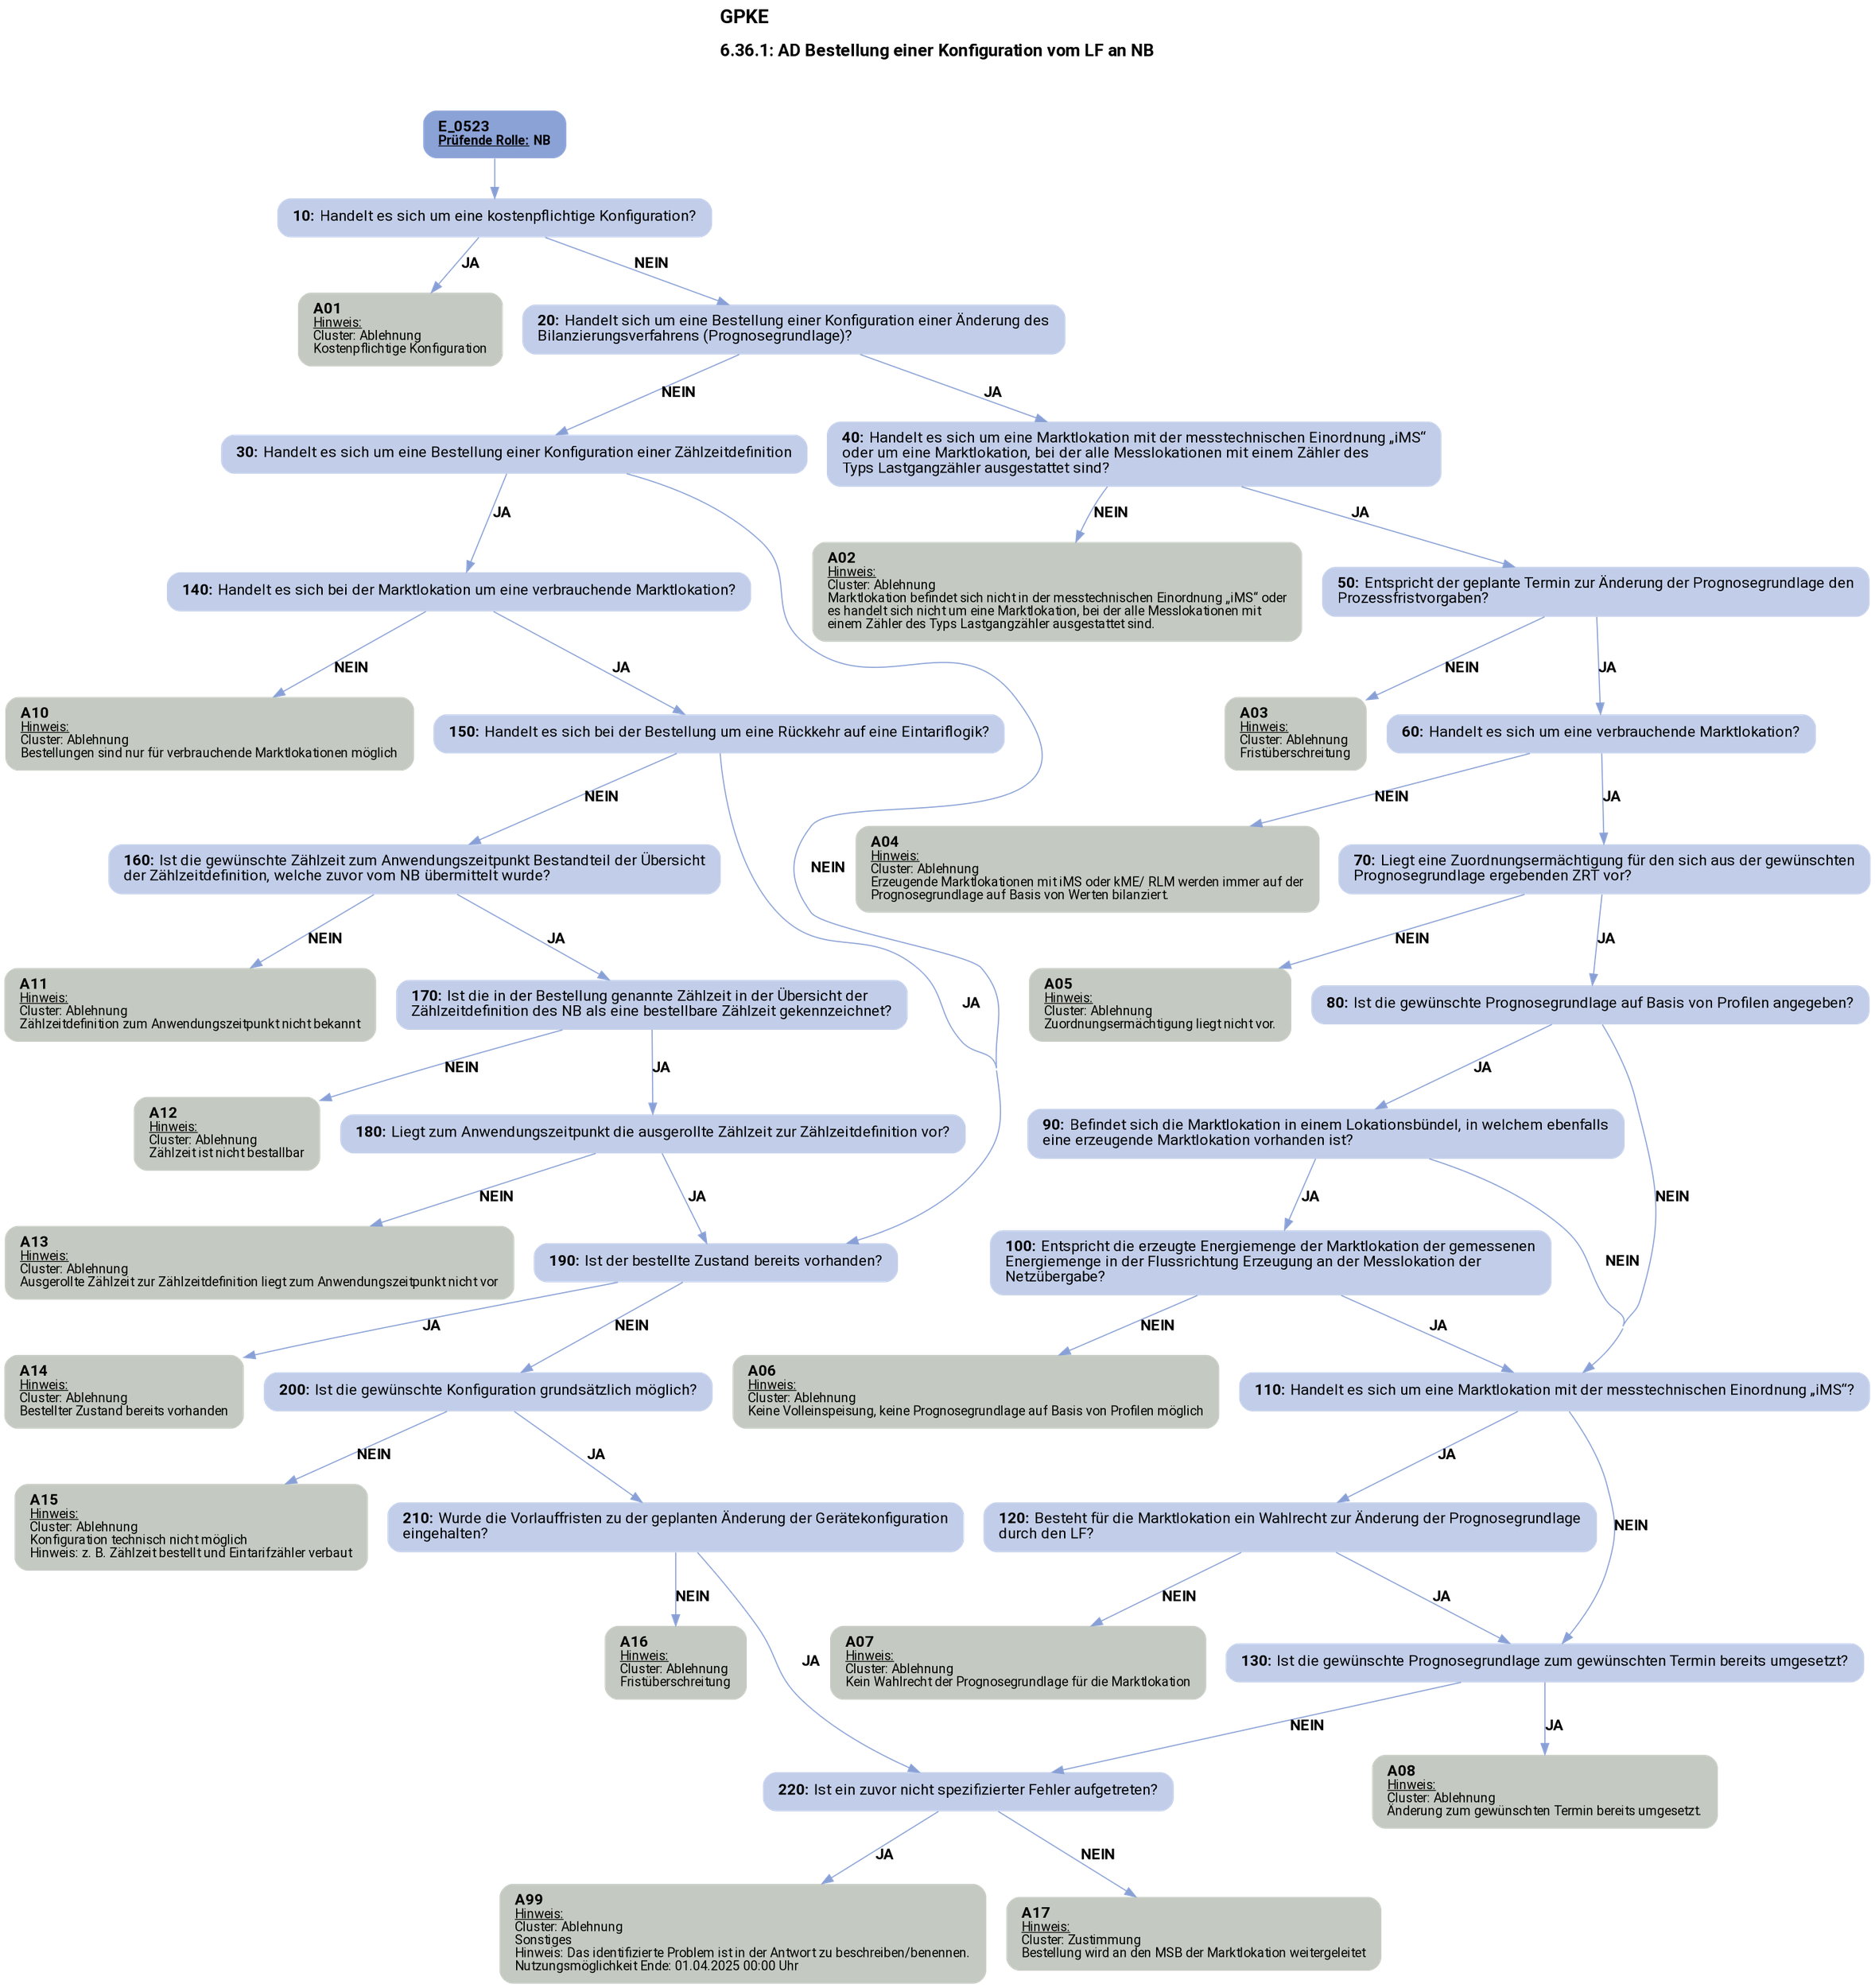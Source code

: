 digraph D {
    labelloc="t";
    label=<<B><FONT POINT-SIZE="18">GPKE</FONT></B><BR align="left"/><BR/><B><FONT POINT-SIZE="16">6.36.1: AD Bestellung einer Konfiguration vom LF an NB</FONT></B><BR align="left"/><BR/><BR/><BR/>>;
    ratio="compress";
    concentrate=true;
    pack=true;
    rankdir=TB;
    packmode="array";
    size="20,20";
    "Start" [margin="0.2,0.12", shape=box, style="filled,rounded", penwidth=0.0, fillcolor="#8ba2d7", label=<<B>E_0523</B><BR align="left"/><FONT point-size="12"><B><U>Prüfende Rolle:</U> NB</B></FONT><BR align="center"/>>, fontname="Roboto, sans-serif"];
    "10" [margin="0.2,0.12", shape=box, style="filled,rounded", penwidth=0.0, fillcolor="#c2cee9", label=<<B>10: </B>Handelt es sich um eine kostenpflichtige Konfiguration?<BR align="left"/>>, fontname="Roboto, sans-serif"];
    "A01" [margin="0.2,0.12", shape=box, style="filled,rounded", penwidth=0.0, fillcolor="#c4cac1", label=<<B>A01</B><BR align="left"/><FONT point-size="12"><U>Hinweis:</U><BR align="left"/>Cluster: Ablehnung<BR align="left"/>Kostenpflichtige Konfiguration<BR align="left"/></FONT>>, fontname="Roboto, sans-serif"];
    "20" [margin="0.2,0.12", shape=box, style="filled,rounded", penwidth=0.0, fillcolor="#c2cee9", label=<<B>20: </B>Handelt sich um eine Bestellung einer Konfiguration einer Änderung des<BR align="left"/>Bilanzierungsverfahrens (Prognosegrundlage)?<BR align="left"/>>, fontname="Roboto, sans-serif"];
    "30" [margin="0.2,0.12", shape=box, style="filled,rounded", penwidth=0.0, fillcolor="#c2cee9", label=<<B>30: </B>Handelt es sich um eine Bestellung einer Konfiguration einer Zählzeitdefinition<BR align="left"/>>, fontname="Roboto, sans-serif"];
    "40" [margin="0.2,0.12", shape=box, style="filled,rounded", penwidth=0.0, fillcolor="#c2cee9", label=<<B>40: </B>Handelt es sich um eine Marktlokation mit der messtechnischen Einordnung „iMS“<BR align="left"/>oder um eine Marktlokation, bei der alle Messlokationen mit einem Zähler des<BR align="left"/>Typs Lastgangzähler ausgestattet sind?<BR align="left"/>>, fontname="Roboto, sans-serif"];
    "A02" [margin="0.2,0.12", shape=box, style="filled,rounded", penwidth=0.0, fillcolor="#c4cac1", label=<<B>A02</B><BR align="left"/><FONT point-size="12"><U>Hinweis:</U><BR align="left"/>Cluster: Ablehnung<BR align="left"/>Marktlokation befindet sich nicht in der messtechnischen Einordnung „iMS“ oder<BR align="left"/>es handelt sich nicht um eine Marktlokation, bei der alle Messlokationen mit<BR align="left"/>einem Zähler des Typs Lastgangzähler ausgestattet sind.<BR align="left"/></FONT>>, fontname="Roboto, sans-serif"];
    "50" [margin="0.2,0.12", shape=box, style="filled,rounded", penwidth=0.0, fillcolor="#c2cee9", label=<<B>50: </B>Entspricht der geplante Termin zur Änderung der Prognosegrundlage den<BR align="left"/>Prozessfristvorgaben?<BR align="left"/>>, fontname="Roboto, sans-serif"];
    "A03" [margin="0.2,0.12", shape=box, style="filled,rounded", penwidth=0.0, fillcolor="#c4cac1", label=<<B>A03</B><BR align="left"/><FONT point-size="12"><U>Hinweis:</U><BR align="left"/>Cluster: Ablehnung<BR align="left"/>Fristüberschreitung<BR align="left"/></FONT>>, fontname="Roboto, sans-serif"];
    "60" [margin="0.2,0.12", shape=box, style="filled,rounded", penwidth=0.0, fillcolor="#c2cee9", label=<<B>60: </B>Handelt es sich um eine verbrauchende Marktlokation?<BR align="left"/>>, fontname="Roboto, sans-serif"];
    "A04" [margin="0.2,0.12", shape=box, style="filled,rounded", penwidth=0.0, fillcolor="#c4cac1", label=<<B>A04</B><BR align="left"/><FONT point-size="12"><U>Hinweis:</U><BR align="left"/>Cluster: Ablehnung<BR align="left"/>Erzeugende Marktlokationen mit iMS oder kME/ RLM werden immer auf der<BR align="left"/>Prognosegrundlage auf Basis von Werten bilanziert.<BR align="left"/></FONT>>, fontname="Roboto, sans-serif"];
    "70" [margin="0.2,0.12", shape=box, style="filled,rounded", penwidth=0.0, fillcolor="#c2cee9", label=<<B>70: </B>Liegt eine Zuordnungsermächtigung für den sich aus der gewünschten<BR align="left"/>Prognosegrundlage ergebenden ZRT vor?<BR align="left"/>>, fontname="Roboto, sans-serif"];
    "A05" [margin="0.2,0.12", shape=box, style="filled,rounded", penwidth=0.0, fillcolor="#c4cac1", label=<<B>A05</B><BR align="left"/><FONT point-size="12"><U>Hinweis:</U><BR align="left"/>Cluster: Ablehnung<BR align="left"/>Zuordnungsermächtigung liegt nicht vor.<BR align="left"/></FONT>>, fontname="Roboto, sans-serif"];
    "80" [margin="0.2,0.12", shape=box, style="filled,rounded", penwidth=0.0, fillcolor="#c2cee9", label=<<B>80: </B>Ist die gewünschte Prognosegrundlage auf Basis von Profilen angegeben?<BR align="left"/>>, fontname="Roboto, sans-serif"];
    "90" [margin="0.2,0.12", shape=box, style="filled,rounded", penwidth=0.0, fillcolor="#c2cee9", label=<<B>90: </B>Befindet sich die Marktlokation in einem Lokationsbündel, in welchem ebenfalls<BR align="left"/>eine erzeugende Marktlokation vorhanden ist?<BR align="left"/>>, fontname="Roboto, sans-serif"];
    "100" [margin="0.2,0.12", shape=box, style="filled,rounded", penwidth=0.0, fillcolor="#c2cee9", label=<<B>100: </B>Entspricht die erzeugte Energiemenge der Marktlokation der gemessenen<BR align="left"/>Energiemenge in der Flussrichtung Erzeugung an der Messlokation der<BR align="left"/>Netzübergabe?<BR align="left"/>>, fontname="Roboto, sans-serif"];
    "A06" [margin="0.2,0.12", shape=box, style="filled,rounded", penwidth=0.0, fillcolor="#c4cac1", label=<<B>A06</B><BR align="left"/><FONT point-size="12"><U>Hinweis:</U><BR align="left"/>Cluster: Ablehnung<BR align="left"/>Keine Volleinspeisung, keine Prognosegrundlage auf Basis von Profilen möglich<BR align="left"/></FONT>>, fontname="Roboto, sans-serif"];
    "110" [margin="0.2,0.12", shape=box, style="filled,rounded", penwidth=0.0, fillcolor="#c2cee9", label=<<B>110: </B>Handelt es sich um eine Marktlokation mit der messtechnischen Einordnung „iMS“?<BR align="left"/>>, fontname="Roboto, sans-serif"];
    "120" [margin="0.2,0.12", shape=box, style="filled,rounded", penwidth=0.0, fillcolor="#c2cee9", label=<<B>120: </B>Besteht für die Marktlokation ein Wahlrecht zur Änderung der Prognosegrundlage<BR align="left"/>durch den LF?<BR align="left"/>>, fontname="Roboto, sans-serif"];
    "A07" [margin="0.2,0.12", shape=box, style="filled,rounded", penwidth=0.0, fillcolor="#c4cac1", label=<<B>A07</B><BR align="left"/><FONT point-size="12"><U>Hinweis:</U><BR align="left"/>Cluster: Ablehnung<BR align="left"/>Kein Wahlrecht der Prognosegrundlage für die Marktlokation<BR align="left"/></FONT>>, fontname="Roboto, sans-serif"];
    "130" [margin="0.2,0.12", shape=box, style="filled,rounded", penwidth=0.0, fillcolor="#c2cee9", label=<<B>130: </B>Ist die gewünschte Prognosegrundlage zum gewünschten Termin bereits umgesetzt?<BR align="left"/>>, fontname="Roboto, sans-serif"];
    "A08" [margin="0.2,0.12", shape=box, style="filled,rounded", penwidth=0.0, fillcolor="#c4cac1", label=<<B>A08</B><BR align="left"/><FONT point-size="12"><U>Hinweis:</U><BR align="left"/>Cluster: Ablehnung<BR align="left"/>Änderung zum gewünschten Termin bereits umgesetzt.<BR align="left"/></FONT>>, fontname="Roboto, sans-serif"];
    "140" [margin="0.2,0.12", shape=box, style="filled,rounded", penwidth=0.0, fillcolor="#c2cee9", label=<<B>140: </B>Handelt es sich bei der Marktlokation um eine verbrauchende Marktlokation?<BR align="left"/>>, fontname="Roboto, sans-serif"];
    "A10" [margin="0.2,0.12", shape=box, style="filled,rounded", penwidth=0.0, fillcolor="#c4cac1", label=<<B>A10</B><BR align="left"/><FONT point-size="12"><U>Hinweis:</U><BR align="left"/>Cluster: Ablehnung<BR align="left"/>Bestellungen sind nur für verbrauchende Marktlokationen möglich<BR align="left"/></FONT>>, fontname="Roboto, sans-serif"];
    "150" [margin="0.2,0.12", shape=box, style="filled,rounded", penwidth=0.0, fillcolor="#c2cee9", label=<<B>150: </B>Handelt es sich bei der Bestellung um eine Rückkehr auf eine Eintariflogik?<BR align="left"/>>, fontname="Roboto, sans-serif"];
    "160" [margin="0.2,0.12", shape=box, style="filled,rounded", penwidth=0.0, fillcolor="#c2cee9", label=<<B>160: </B>Ist die gewünschte Zählzeit zum Anwendungszeitpunkt Bestandteil der Übersicht<BR align="left"/>der Zählzeitdefinition, welche zuvor vom NB übermittelt wurde?<BR align="left"/>>, fontname="Roboto, sans-serif"];
    "A11" [margin="0.2,0.12", shape=box, style="filled,rounded", penwidth=0.0, fillcolor="#c4cac1", label=<<B>A11</B><BR align="left"/><FONT point-size="12"><U>Hinweis:</U><BR align="left"/>Cluster: Ablehnung <BR align="left"/>Zählzeitdefinition zum Anwendungszeitpunkt nicht bekannt<BR align="left"/></FONT>>, fontname="Roboto, sans-serif"];
    "170" [margin="0.2,0.12", shape=box, style="filled,rounded", penwidth=0.0, fillcolor="#c2cee9", label=<<B>170: </B>Ist die in der Bestellung genannte Zählzeit in der Übersicht der<BR align="left"/>Zählzeitdefinition des NB als eine bestellbare Zählzeit gekennzeichnet?<BR align="left"/>>, fontname="Roboto, sans-serif"];
    "A12" [margin="0.2,0.12", shape=box, style="filled,rounded", penwidth=0.0, fillcolor="#c4cac1", label=<<B>A12</B><BR align="left"/><FONT point-size="12"><U>Hinweis:</U><BR align="left"/>Cluster: Ablehnung <BR align="left"/>Zählzeit ist nicht bestallbar<BR align="left"/></FONT>>, fontname="Roboto, sans-serif"];
    "180" [margin="0.2,0.12", shape=box, style="filled,rounded", penwidth=0.0, fillcolor="#c2cee9", label=<<B>180: </B>Liegt zum Anwendungszeitpunkt die ausgerollte Zählzeit zur Zählzeitdefinition vor?<BR align="left"/>>, fontname="Roboto, sans-serif"];
    "A13" [margin="0.2,0.12", shape=box, style="filled,rounded", penwidth=0.0, fillcolor="#c4cac1", label=<<B>A13</B><BR align="left"/><FONT point-size="12"><U>Hinweis:</U><BR align="left"/>Cluster: Ablehnung<BR align="left"/>Ausgerollte Zählzeit zur Zählzeitdefinition liegt zum Anwendungszeitpunkt nicht vor<BR align="left"/></FONT>>, fontname="Roboto, sans-serif"];
    "190" [margin="0.2,0.12", shape=box, style="filled,rounded", penwidth=0.0, fillcolor="#c2cee9", label=<<B>190: </B>Ist der bestellte Zustand bereits vorhanden?<BR align="left"/>>, fontname="Roboto, sans-serif"];
    "A14" [margin="0.2,0.12", shape=box, style="filled,rounded", penwidth=0.0, fillcolor="#c4cac1", label=<<B>A14</B><BR align="left"/><FONT point-size="12"><U>Hinweis:</U><BR align="left"/>Cluster: Ablehnung<BR align="left"/>Bestellter Zustand bereits vorhanden<BR align="left"/></FONT>>, fontname="Roboto, sans-serif"];
    "200" [margin="0.2,0.12", shape=box, style="filled,rounded", penwidth=0.0, fillcolor="#c2cee9", label=<<B>200: </B>Ist die gewünschte Konfiguration grundsätzlich möglich?<BR align="left"/>>, fontname="Roboto, sans-serif"];
    "A15" [margin="0.2,0.12", shape=box, style="filled,rounded", penwidth=0.0, fillcolor="#c4cac1", label=<<B>A15</B><BR align="left"/><FONT point-size="12"><U>Hinweis:</U><BR align="left"/>Cluster: Ablehnung<BR align="left"/>Konfiguration technisch nicht möglich<BR align="left"/>Hinweis: z. B. Zählzeit bestellt und Eintarifzähler verbaut<BR align="left"/></FONT>>, fontname="Roboto, sans-serif"];
    "210" [margin="0.2,0.12", shape=box, style="filled,rounded", penwidth=0.0, fillcolor="#c2cee9", label=<<B>210: </B>Wurde die Vorlauffristen zu der geplanten Änderung der Gerätekonfiguration<BR align="left"/>eingehalten?<BR align="left"/>>, fontname="Roboto, sans-serif"];
    "A16" [margin="0.2,0.12", shape=box, style="filled,rounded", penwidth=0.0, fillcolor="#c4cac1", label=<<B>A16</B><BR align="left"/><FONT point-size="12"><U>Hinweis:</U><BR align="left"/>Cluster: Ablehnung <BR align="left"/>Fristüberschreitung<BR align="left"/></FONT>>, fontname="Roboto, sans-serif"];
    "220" [margin="0.2,0.12", shape=box, style="filled,rounded", penwidth=0.0, fillcolor="#c2cee9", label=<<B>220: </B>Ist ein zuvor nicht spezifizierter Fehler aufgetreten?<BR align="left"/>>, fontname="Roboto, sans-serif"];
    "A99" [margin="0.2,0.12", shape=box, style="filled,rounded", penwidth=0.0, fillcolor="#c4cac1", label=<<B>A99</B><BR align="left"/><FONT point-size="12"><U>Hinweis:</U><BR align="left"/>Cluster: Ablehnung<BR align="left"/>Sonstiges<BR align="left"/>Hinweis: Das identifizierte Problem ist in der Antwort zu beschreiben/benennen.<BR align="left"/>Nutzungsmöglichkeit Ende: 01.04.2025 00:00 Uhr<BR align="left"/></FONT>>, fontname="Roboto, sans-serif"];
    "A17" [margin="0.2,0.12", shape=box, style="filled,rounded", penwidth=0.0, fillcolor="#c4cac1", label=<<B>A17</B><BR align="left"/><FONT point-size="12"><U>Hinweis:</U><BR align="left"/>Cluster: Zustimmung<BR align="left"/>Bestellung wird an den MSB der Marktlokation weitergeleitet<BR align="left"/></FONT>>, fontname="Roboto, sans-serif"];

    "Start" -> "10" [color="#88a0d6"];
    "10" -> "A01" [label=<<B>JA</B>>, color="#88a0d6", fontname="Roboto, sans-serif"];
    "10" -> "20" [label=<<B>NEIN</B>>, color="#88a0d6", fontname="Roboto, sans-serif"];
    "20" -> "40" [label=<<B>JA</B>>, color="#88a0d6", fontname="Roboto, sans-serif"];
    "20" -> "30" [label=<<B>NEIN</B>>, color="#88a0d6", fontname="Roboto, sans-serif"];
    "30" -> "140" [label=<<B>JA</B>>, color="#88a0d6", fontname="Roboto, sans-serif"];
    "30" -> "190" [label=<<B>NEIN</B>>, color="#88a0d6", fontname="Roboto, sans-serif"];
    "40" -> "A02" [label=<<B>NEIN</B>>, color="#88a0d6", fontname="Roboto, sans-serif"];
    "40" -> "50" [label=<<B>JA</B>>, color="#88a0d6", fontname="Roboto, sans-serif"];
    "50" -> "A03" [label=<<B>NEIN</B>>, color="#88a0d6", fontname="Roboto, sans-serif"];
    "50" -> "60" [label=<<B>JA</B>>, color="#88a0d6", fontname="Roboto, sans-serif"];
    "60" -> "A04" [label=<<B>NEIN</B>>, color="#88a0d6", fontname="Roboto, sans-serif"];
    "60" -> "70" [label=<<B>JA</B>>, color="#88a0d6", fontname="Roboto, sans-serif"];
    "70" -> "A05" [label=<<B>NEIN</B>>, color="#88a0d6", fontname="Roboto, sans-serif"];
    "70" -> "80" [label=<<B>JA</B>>, color="#88a0d6", fontname="Roboto, sans-serif"];
    "80" -> "90" [label=<<B>JA</B>>, color="#88a0d6", fontname="Roboto, sans-serif"];
    "80" -> "110" [label=<<B>NEIN</B>>, color="#88a0d6", fontname="Roboto, sans-serif"];
    "90" -> "100" [label=<<B>JA</B>>, color="#88a0d6", fontname="Roboto, sans-serif"];
    "90" -> "110" [label=<<B>NEIN</B>>, color="#88a0d6", fontname="Roboto, sans-serif"];
    "100" -> "A06" [label=<<B>NEIN</B>>, color="#88a0d6", fontname="Roboto, sans-serif"];
    "100" -> "110" [label=<<B>JA</B>>, color="#88a0d6", fontname="Roboto, sans-serif"];
    "110" -> "120" [label=<<B>JA</B>>, color="#88a0d6", fontname="Roboto, sans-serif"];
    "110" -> "130" [label=<<B>NEIN</B>>, color="#88a0d6", fontname="Roboto, sans-serif"];
    "120" -> "A07" [label=<<B>NEIN</B>>, color="#88a0d6", fontname="Roboto, sans-serif"];
    "120" -> "130" [label=<<B>JA</B>>, color="#88a0d6", fontname="Roboto, sans-serif"];
    "130" -> "A08" [label=<<B>JA</B>>, color="#88a0d6", fontname="Roboto, sans-serif"];
    "130" -> "220" [label=<<B>NEIN</B>>, color="#88a0d6", fontname="Roboto, sans-serif"];
    "140" -> "A10" [label=<<B>NEIN</B>>, color="#88a0d6", fontname="Roboto, sans-serif"];
    "140" -> "150" [label=<<B>JA</B>>, color="#88a0d6", fontname="Roboto, sans-serif"];
    "150" -> "190" [label=<<B>JA</B>>, color="#88a0d6", fontname="Roboto, sans-serif"];
    "150" -> "160" [label=<<B>NEIN</B>>, color="#88a0d6", fontname="Roboto, sans-serif"];
    "160" -> "A11" [label=<<B>NEIN</B>>, color="#88a0d6", fontname="Roboto, sans-serif"];
    "160" -> "170" [label=<<B>JA</B>>, color="#88a0d6", fontname="Roboto, sans-serif"];
    "170" -> "A12" [label=<<B>NEIN</B>>, color="#88a0d6", fontname="Roboto, sans-serif"];
    "170" -> "180" [label=<<B>JA</B>>, color="#88a0d6", fontname="Roboto, sans-serif"];
    "180" -> "A13" [label=<<B>NEIN</B>>, color="#88a0d6", fontname="Roboto, sans-serif"];
    "180" -> "190" [label=<<B>JA</B>>, color="#88a0d6", fontname="Roboto, sans-serif"];
    "190" -> "A14" [label=<<B>JA</B>>, color="#88a0d6", fontname="Roboto, sans-serif"];
    "190" -> "200" [label=<<B>NEIN</B>>, color="#88a0d6", fontname="Roboto, sans-serif"];
    "200" -> "210" [label=<<B>JA</B>>, color="#88a0d6", fontname="Roboto, sans-serif"];
    "200" -> "A15" [label=<<B>NEIN</B>>, color="#88a0d6", fontname="Roboto, sans-serif"];
    "210" -> "220" [label=<<B>JA</B>>, color="#88a0d6", fontname="Roboto, sans-serif"];
    "210" -> "A16" [label=<<B>NEIN</B>>, color="#88a0d6", fontname="Roboto, sans-serif"];
    "220" -> "A99" [label=<<B>JA</B>>, color="#88a0d6", fontname="Roboto, sans-serif"];
    "220" -> "A17" [label=<<B>NEIN</B>>, color="#88a0d6", fontname="Roboto, sans-serif"];

    bgcolor="transparent";
fontname="Roboto, sans-serif";
}